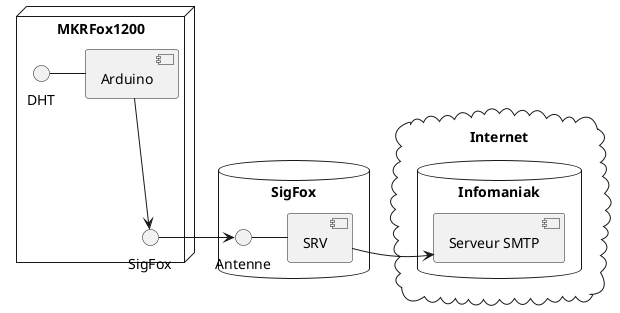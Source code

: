 @startuml MailScheme

node MKRFox1200 {
	[Arduino]
	DHT - [Arduino]
	[Arduino] --> SigFox
}

database SigFox as SigFoxCloud {
	SigFox -> Antenne
	Antenne - [SRV]
}


cloud Internet {
	database Infomaniak {
		[Serveur SMTP]
	}
}

[SRV] -> [Serveur SMTP]
@enduml
